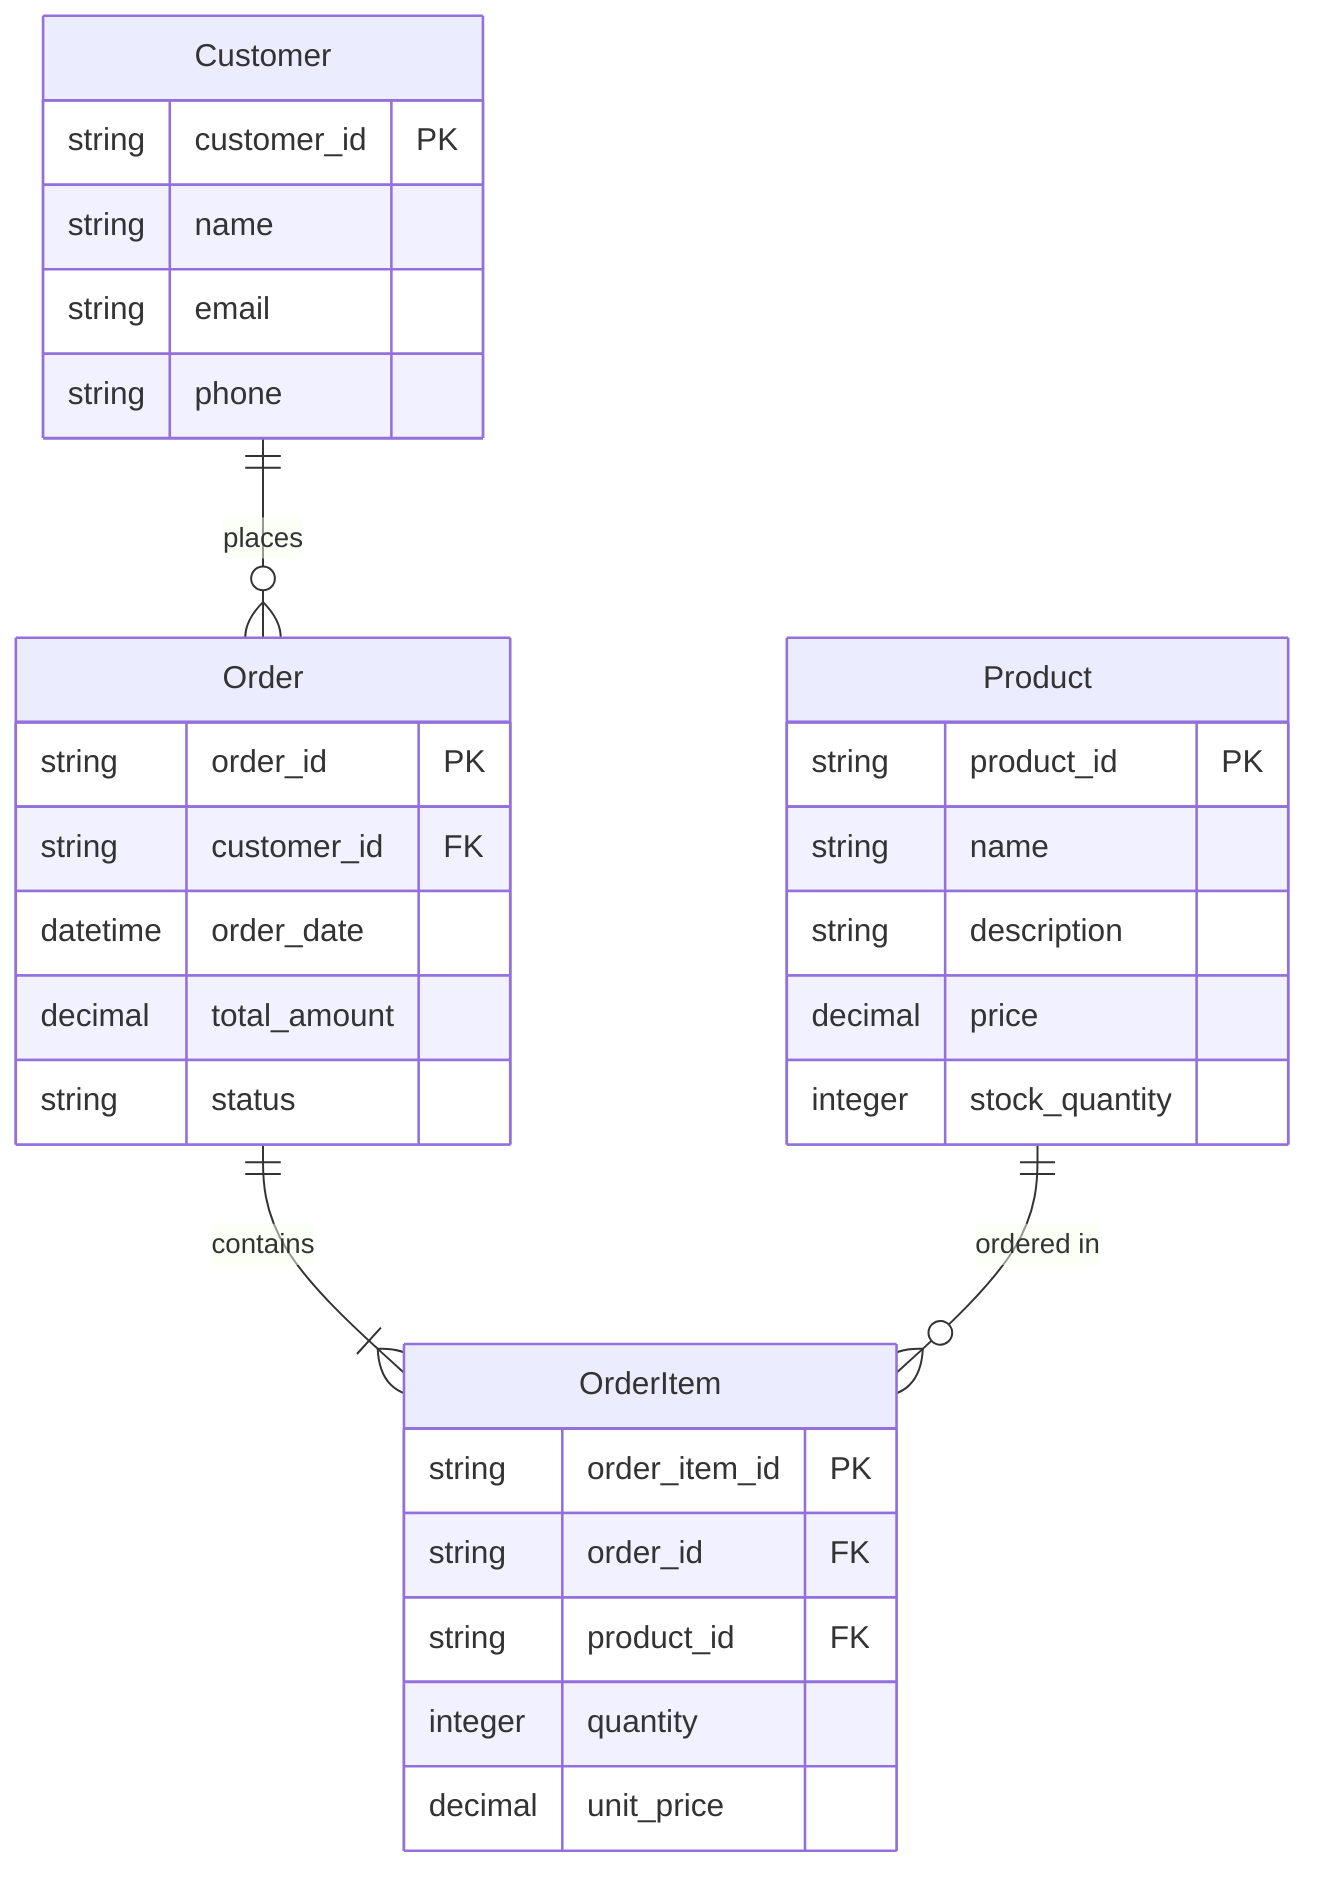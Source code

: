 erDiagram
    Customer ||--o{ Order : places
    Customer {
        string customer_id PK
        string name
        string email
        string phone
    }
    Order ||--|{ OrderItem : contains
    Order {
        string order_id PK
        string customer_id FK
        datetime order_date
        decimal total_amount
        string status
    }
    Product ||--o{ OrderItem : "ordered in"
    Product {
        string product_id PK
        string name
        string description
        decimal price
        integer stock_quantity
    }
    OrderItem {
        string order_item_id PK
        string order_id FK
        string product_id FK
        integer quantity
        decimal unit_price
    }